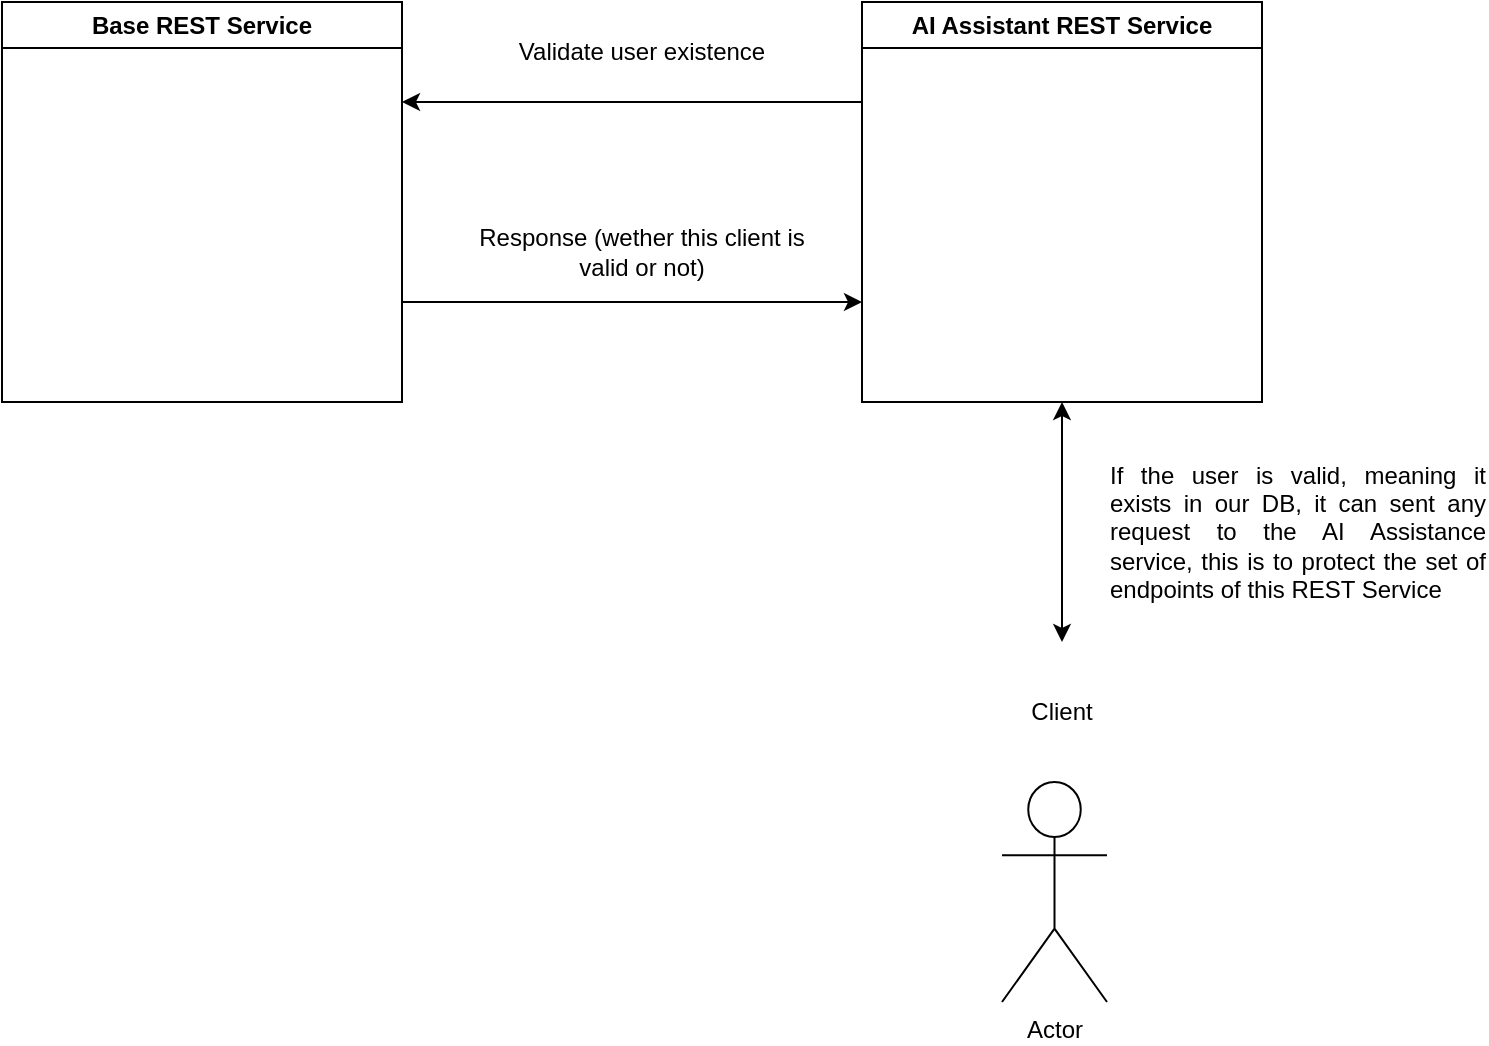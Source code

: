 <mxfile version="24.2.5" type="device">
  <diagram name="Page-1" id="VgQfXrDe9iAMfdvl7svX">
    <mxGraphModel dx="1728" dy="982" grid="1" gridSize="10" guides="1" tooltips="1" connect="1" arrows="1" fold="1" page="1" pageScale="1" pageWidth="850" pageHeight="1100" math="0" shadow="0">
      <root>
        <mxCell id="0" />
        <mxCell id="1" parent="0" />
        <mxCell id="6qoJEgBiVO3ZPrVP6R4_-1" value="Base REST Service" style="swimlane;whiteSpace=wrap;html=1;" vertex="1" parent="1">
          <mxGeometry x="80" y="370" width="200" height="200" as="geometry" />
        </mxCell>
        <mxCell id="6qoJEgBiVO3ZPrVP6R4_-2" value="AI Assistant REST Service" style="swimlane;whiteSpace=wrap;html=1;" vertex="1" parent="1">
          <mxGeometry x="510" y="370" width="200" height="200" as="geometry" />
        </mxCell>
        <mxCell id="6qoJEgBiVO3ZPrVP6R4_-3" value="Actor" style="shape=umlActor;verticalLabelPosition=bottom;verticalAlign=top;html=1;outlineConnect=0;" vertex="1" parent="1">
          <mxGeometry x="580" y="760" width="52.5" height="110" as="geometry" />
        </mxCell>
        <mxCell id="6qoJEgBiVO3ZPrVP6R4_-5" value="Client" style="text;html=1;align=center;verticalAlign=middle;whiteSpace=wrap;rounded=0;" vertex="1" parent="1">
          <mxGeometry x="525" y="690" width="170" height="70" as="geometry" />
        </mxCell>
        <mxCell id="6qoJEgBiVO3ZPrVP6R4_-7" value="" style="endArrow=classic;html=1;rounded=0;entryX=1;entryY=0.25;entryDx=0;entryDy=0;exitX=0;exitY=0.25;exitDx=0;exitDy=0;" edge="1" parent="1" source="6qoJEgBiVO3ZPrVP6R4_-2" target="6qoJEgBiVO3ZPrVP6R4_-1">
          <mxGeometry width="50" height="50" relative="1" as="geometry">
            <mxPoint x="460" y="650" as="sourcePoint" />
            <mxPoint x="510" y="600" as="targetPoint" />
          </mxGeometry>
        </mxCell>
        <mxCell id="6qoJEgBiVO3ZPrVP6R4_-8" value="" style="endArrow=classic;html=1;rounded=0;entryX=0;entryY=0.75;entryDx=0;entryDy=0;exitX=1;exitY=0.75;exitDx=0;exitDy=0;" edge="1" parent="1" source="6qoJEgBiVO3ZPrVP6R4_-1" target="6qoJEgBiVO3ZPrVP6R4_-2">
          <mxGeometry width="50" height="50" relative="1" as="geometry">
            <mxPoint x="320" y="530" as="sourcePoint" />
            <mxPoint x="290" y="430" as="targetPoint" />
          </mxGeometry>
        </mxCell>
        <mxCell id="6qoJEgBiVO3ZPrVP6R4_-9" value="Validate user existence" style="text;html=1;align=center;verticalAlign=middle;whiteSpace=wrap;rounded=0;" vertex="1" parent="1">
          <mxGeometry x="310" y="380" width="180" height="30" as="geometry" />
        </mxCell>
        <mxCell id="6qoJEgBiVO3ZPrVP6R4_-10" value="Response (wether this client is valid or not)" style="text;html=1;align=center;verticalAlign=middle;whiteSpace=wrap;rounded=0;" vertex="1" parent="1">
          <mxGeometry x="310" y="480" width="180" height="30" as="geometry" />
        </mxCell>
        <mxCell id="6qoJEgBiVO3ZPrVP6R4_-12" value="" style="endArrow=classic;startArrow=classic;html=1;rounded=0;exitX=0.5;exitY=0;exitDx=0;exitDy=0;entryX=0.5;entryY=1;entryDx=0;entryDy=0;" edge="1" parent="1" source="6qoJEgBiVO3ZPrVP6R4_-5" target="6qoJEgBiVO3ZPrVP6R4_-2">
          <mxGeometry width="50" height="50" relative="1" as="geometry">
            <mxPoint x="460" y="650" as="sourcePoint" />
            <mxPoint x="510" y="600" as="targetPoint" />
          </mxGeometry>
        </mxCell>
        <mxCell id="6qoJEgBiVO3ZPrVP6R4_-13" value="&lt;div style=&quot;text-align: justify;&quot;&gt;&lt;span style=&quot;background-color: initial;&quot;&gt;If the user is valid, meaning it exists in our DB, it can sent any request to the AI Assistance service, this is to protect the set of endpoints of this REST Service&lt;/span&gt;&lt;/div&gt;" style="text;html=1;align=center;verticalAlign=middle;whiteSpace=wrap;rounded=0;" vertex="1" parent="1">
          <mxGeometry x="632.5" y="590" width="190" height="90" as="geometry" />
        </mxCell>
      </root>
    </mxGraphModel>
  </diagram>
</mxfile>
